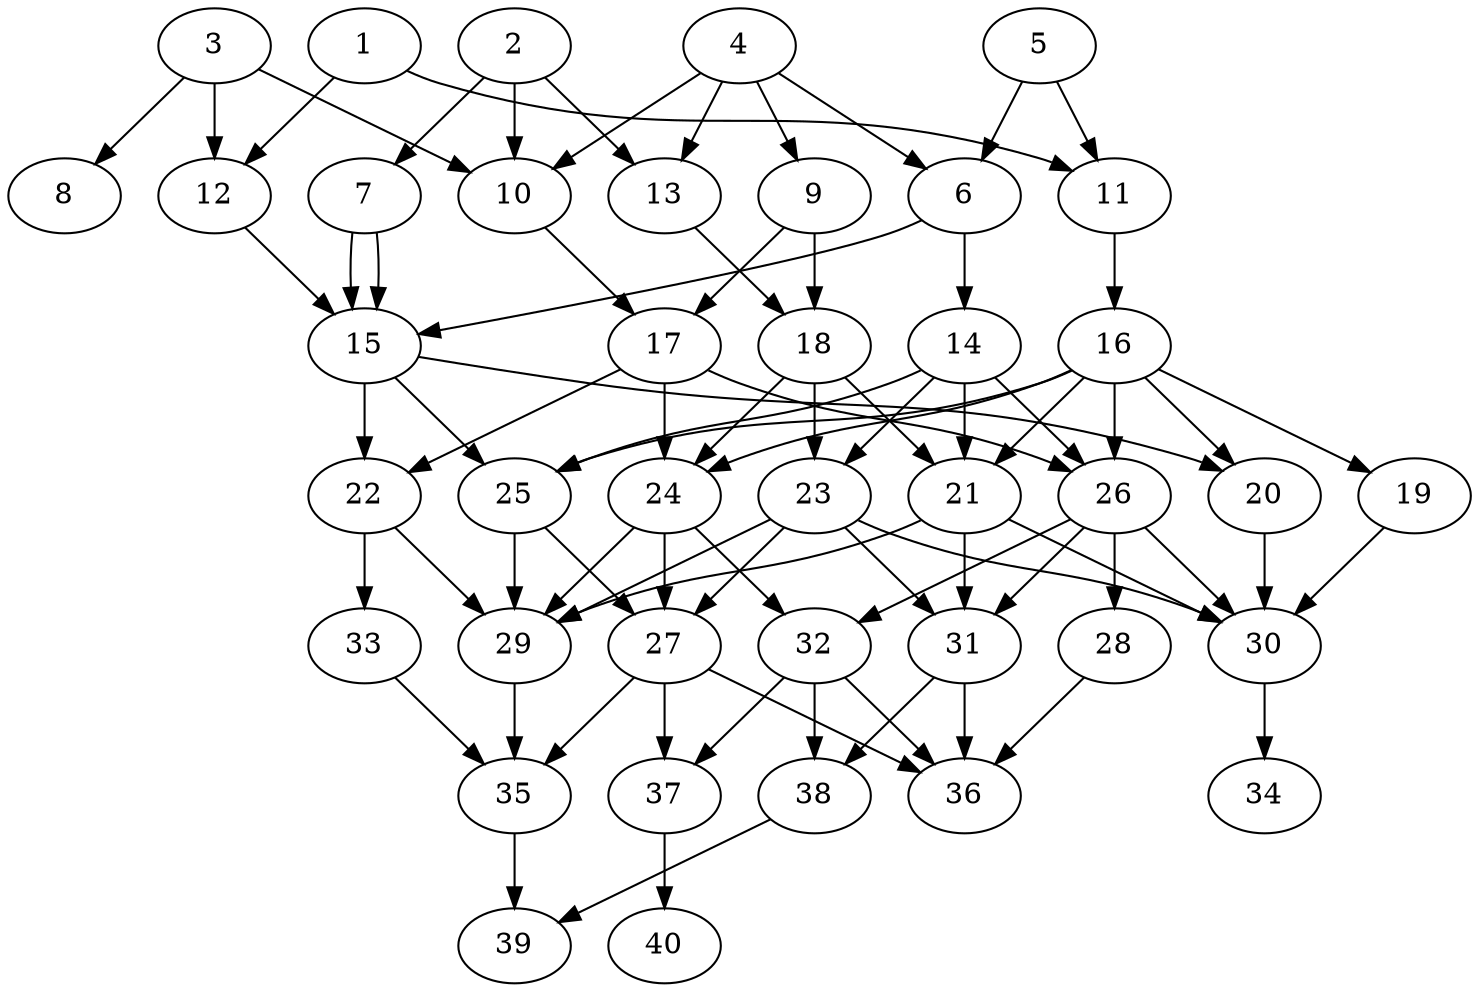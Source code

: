 // DAG automatically generated by daggen at Thu Oct  3 14:06:49 2019
// ./daggen --dot -n 40 --ccr 0.3 --fat 0.5 --regular 0.5 --density 0.6 --mindata 5242880 --maxdata 52428800 
digraph G {
  1 [size="130010453", alpha="0.00", expect_size="39003136"] 
  1 -> 11 [size ="39003136"]
  1 -> 12 [size ="39003136"]
  2 [size="161768107", alpha="0.10", expect_size="48530432"] 
  2 -> 7 [size ="48530432"]
  2 -> 10 [size ="48530432"]
  2 -> 13 [size ="48530432"]
  3 [size="83258027", alpha="0.05", expect_size="24977408"] 
  3 -> 8 [size ="24977408"]
  3 -> 10 [size ="24977408"]
  3 -> 12 [size ="24977408"]
  4 [size="109786453", alpha="0.08", expect_size="32935936"] 
  4 -> 6 [size ="32935936"]
  4 -> 9 [size ="32935936"]
  4 -> 10 [size ="32935936"]
  4 -> 13 [size ="32935936"]
  5 [size="91740160", alpha="0.03", expect_size="27522048"] 
  5 -> 6 [size ="27522048"]
  5 -> 11 [size ="27522048"]
  6 [size="18182827", alpha="0.03", expect_size="5454848"] 
  6 -> 14 [size ="5454848"]
  6 -> 15 [size ="5454848"]
  7 [size="170693973", alpha="0.13", expect_size="51208192"] 
  7 -> 15 [size ="51208192"]
  7 -> 15 [size ="51208192"]
  8 [size="82476373", alpha="0.08", expect_size="24742912"] 
  9 [size="137639253", alpha="0.16", expect_size="41291776"] 
  9 -> 17 [size ="41291776"]
  9 -> 18 [size ="41291776"]
  10 [size="116698453", alpha="0.03", expect_size="35009536"] 
  10 -> 17 [size ="35009536"]
  11 [size="103806293", alpha="0.19", expect_size="31141888"] 
  11 -> 16 [size ="31141888"]
  12 [size="105625600", alpha="0.18", expect_size="31687680"] 
  12 -> 15 [size ="31687680"]
  13 [size="27299840", alpha="0.14", expect_size="8189952"] 
  13 -> 18 [size ="8189952"]
  14 [size="64085333", alpha="0.09", expect_size="19225600"] 
  14 -> 21 [size ="19225600"]
  14 -> 23 [size ="19225600"]
  14 -> 25 [size ="19225600"]
  14 -> 26 [size ="19225600"]
  15 [size="130252800", alpha="0.17", expect_size="39075840"] 
  15 -> 20 [size ="39075840"]
  15 -> 22 [size ="39075840"]
  15 -> 25 [size ="39075840"]
  16 [size="154187093", alpha="0.09", expect_size="46256128"] 
  16 -> 19 [size ="46256128"]
  16 -> 20 [size ="46256128"]
  16 -> 21 [size ="46256128"]
  16 -> 24 [size ="46256128"]
  16 -> 25 [size ="46256128"]
  16 -> 26 [size ="46256128"]
  17 [size="21671253", alpha="0.18", expect_size="6501376"] 
  17 -> 22 [size ="6501376"]
  17 -> 24 [size ="6501376"]
  17 -> 26 [size ="6501376"]
  18 [size="120173227", alpha="0.20", expect_size="36051968"] 
  18 -> 21 [size ="36051968"]
  18 -> 23 [size ="36051968"]
  18 -> 24 [size ="36051968"]
  19 [size="29644800", alpha="0.19", expect_size="8893440"] 
  19 -> 30 [size ="8893440"]
  20 [size="158085120", alpha="0.16", expect_size="47425536"] 
  20 -> 30 [size ="47425536"]
  21 [size="26357760", alpha="0.06", expect_size="7907328"] 
  21 -> 29 [size ="7907328"]
  21 -> 30 [size ="7907328"]
  21 -> 31 [size ="7907328"]
  22 [size="21609813", alpha="0.15", expect_size="6482944"] 
  22 -> 29 [size ="6482944"]
  22 -> 33 [size ="6482944"]
  23 [size="167058773", alpha="0.12", expect_size="50117632"] 
  23 -> 27 [size ="50117632"]
  23 -> 29 [size ="50117632"]
  23 -> 30 [size ="50117632"]
  23 -> 31 [size ="50117632"]
  24 [size="123221333", alpha="0.01", expect_size="36966400"] 
  24 -> 27 [size ="36966400"]
  24 -> 29 [size ="36966400"]
  24 -> 32 [size ="36966400"]
  25 [size="33853440", alpha="0.19", expect_size="10156032"] 
  25 -> 27 [size ="10156032"]
  25 -> 29 [size ="10156032"]
  26 [size="169816747", alpha="0.18", expect_size="50945024"] 
  26 -> 28 [size ="50945024"]
  26 -> 30 [size ="50945024"]
  26 -> 31 [size ="50945024"]
  26 -> 32 [size ="50945024"]
  27 [size="81694720", alpha="0.16", expect_size="24508416"] 
  27 -> 35 [size ="24508416"]
  27 -> 36 [size ="24508416"]
  27 -> 37 [size ="24508416"]
  28 [size="68208640", alpha="0.02", expect_size="20462592"] 
  28 -> 36 [size ="20462592"]
  29 [size="65945600", alpha="0.03", expect_size="19783680"] 
  29 -> 35 [size ="19783680"]
  30 [size="61934933", alpha="0.17", expect_size="18580480"] 
  30 -> 34 [size ="18580480"]
  31 [size="27538773", alpha="0.02", expect_size="8261632"] 
  31 -> 36 [size ="8261632"]
  31 -> 38 [size ="8261632"]
  32 [size="75287893", alpha="0.19", expect_size="22586368"] 
  32 -> 36 [size ="22586368"]
  32 -> 37 [size ="22586368"]
  32 -> 38 [size ="22586368"]
  33 [size="34904747", alpha="0.16", expect_size="10471424"] 
  33 -> 35 [size ="10471424"]
  34 [size="129460907", alpha="0.20", expect_size="38838272"] 
  35 [size="136690347", alpha="0.17", expect_size="41007104"] 
  35 -> 39 [size ="41007104"]
  36 [size="130867200", alpha="0.13", expect_size="39260160"] 
  37 [size="112691200", alpha="0.08", expect_size="33807360"] 
  37 -> 40 [size ="33807360"]
  38 [size="78097067", alpha="0.17", expect_size="23429120"] 
  38 -> 39 [size ="23429120"]
  39 [size="92088320", alpha="0.07", expect_size="27626496"] 
  40 [size="117541547", alpha="0.15", expect_size="35262464"] 
}
